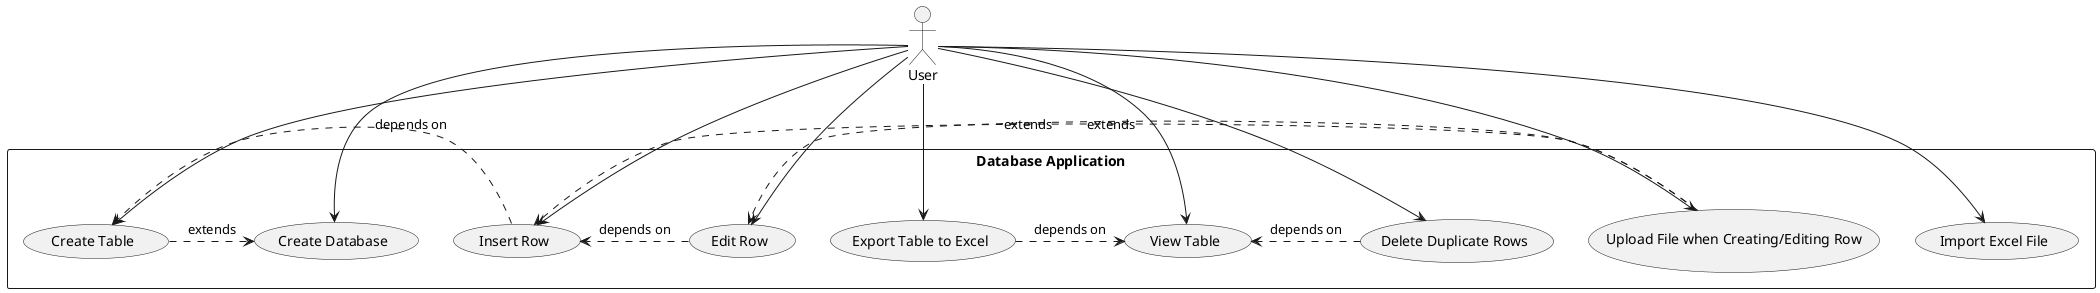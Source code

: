 @startuml

actor User

rectangle "Database Application" {
    User --> (Create Database)
    User --> (Create Table)
    User --> (Insert Row)
    User --> (Edit Row)
    User --> (View Table)
    User --> (Import Excel File)
    User --> (Export Table to Excel)
    User --> (Delete Duplicate Rows)
    User --> (Upload File when Creating/Editing Row)
}

' Additional relationships
(Create Table) .> (Create Database) : extends
(Insert Row) .> (Create Table) : depends on
(Edit Row) .> (Insert Row) : depends on
(Export Table to Excel) .> (View Table) : depends on
(Delete Duplicate Rows) .> (View Table) : depends on
(Upload File when Creating/Editing Row) .> (Insert Row) : extends
(Upload File when Creating/Editing Row) .> (Edit Row) : extends

@enduml
